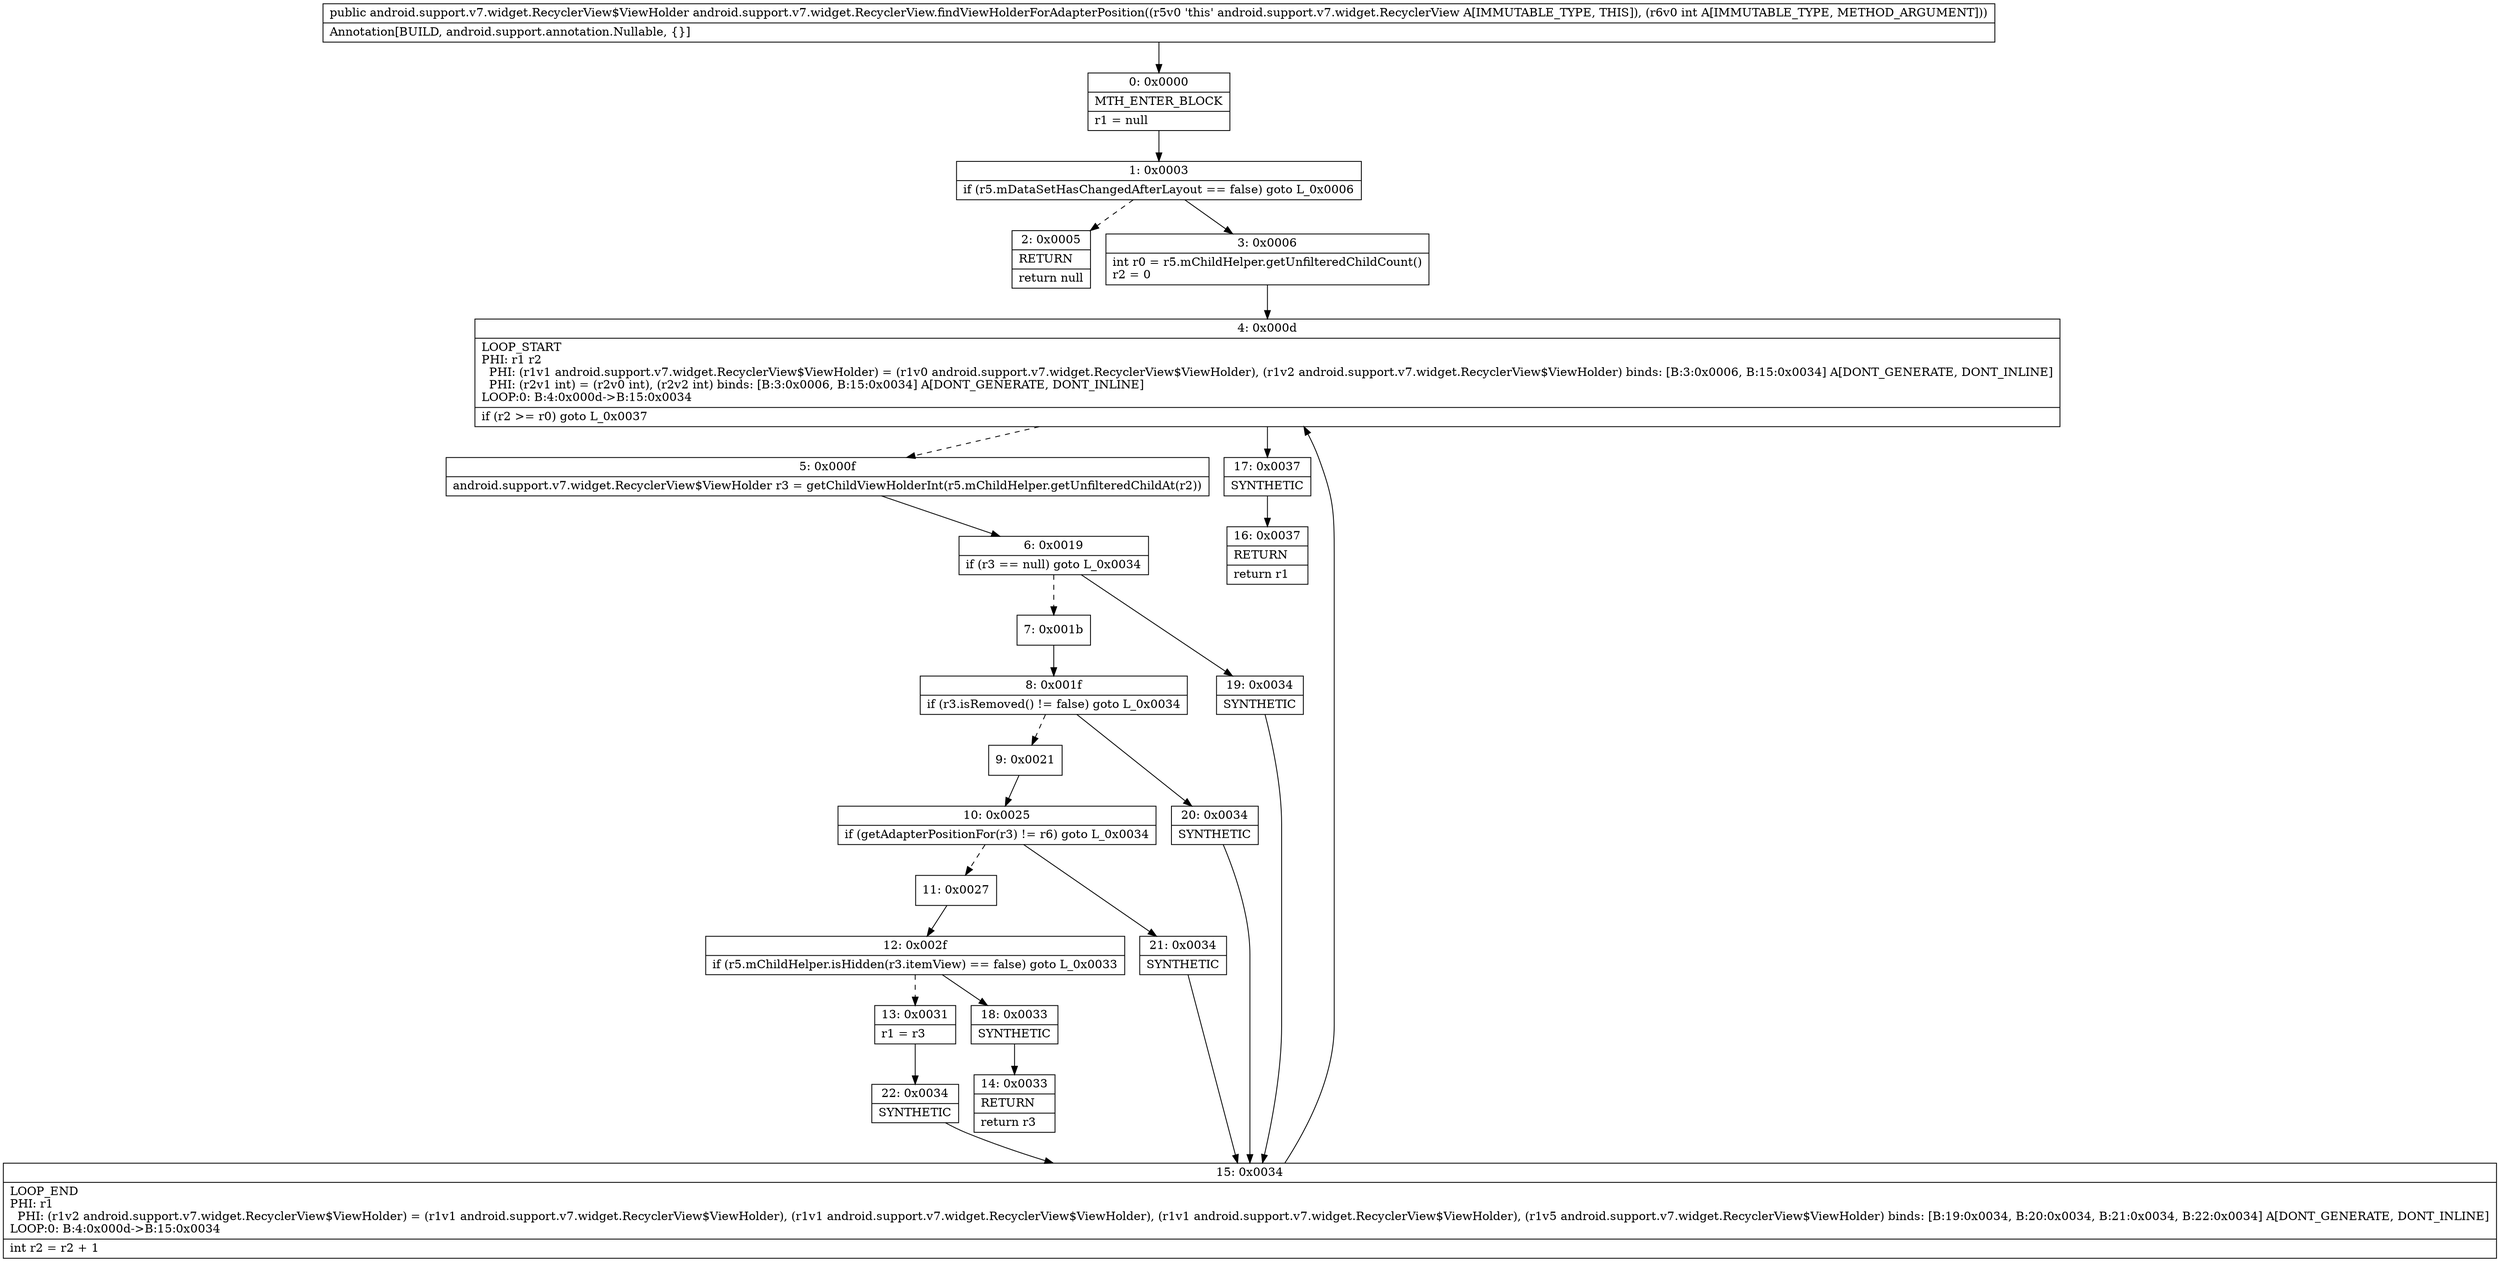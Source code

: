 digraph "CFG forandroid.support.v7.widget.RecyclerView.findViewHolderForAdapterPosition(I)Landroid\/support\/v7\/widget\/RecyclerView$ViewHolder;" {
Node_0 [shape=record,label="{0\:\ 0x0000|MTH_ENTER_BLOCK\l|r1 = null\l}"];
Node_1 [shape=record,label="{1\:\ 0x0003|if (r5.mDataSetHasChangedAfterLayout == false) goto L_0x0006\l}"];
Node_2 [shape=record,label="{2\:\ 0x0005|RETURN\l|return null\l}"];
Node_3 [shape=record,label="{3\:\ 0x0006|int r0 = r5.mChildHelper.getUnfilteredChildCount()\lr2 = 0\l}"];
Node_4 [shape=record,label="{4\:\ 0x000d|LOOP_START\lPHI: r1 r2 \l  PHI: (r1v1 android.support.v7.widget.RecyclerView$ViewHolder) = (r1v0 android.support.v7.widget.RecyclerView$ViewHolder), (r1v2 android.support.v7.widget.RecyclerView$ViewHolder) binds: [B:3:0x0006, B:15:0x0034] A[DONT_GENERATE, DONT_INLINE]\l  PHI: (r2v1 int) = (r2v0 int), (r2v2 int) binds: [B:3:0x0006, B:15:0x0034] A[DONT_GENERATE, DONT_INLINE]\lLOOP:0: B:4:0x000d\-\>B:15:0x0034\l|if (r2 \>= r0) goto L_0x0037\l}"];
Node_5 [shape=record,label="{5\:\ 0x000f|android.support.v7.widget.RecyclerView$ViewHolder r3 = getChildViewHolderInt(r5.mChildHelper.getUnfilteredChildAt(r2))\l}"];
Node_6 [shape=record,label="{6\:\ 0x0019|if (r3 == null) goto L_0x0034\l}"];
Node_7 [shape=record,label="{7\:\ 0x001b}"];
Node_8 [shape=record,label="{8\:\ 0x001f|if (r3.isRemoved() != false) goto L_0x0034\l}"];
Node_9 [shape=record,label="{9\:\ 0x0021}"];
Node_10 [shape=record,label="{10\:\ 0x0025|if (getAdapterPositionFor(r3) != r6) goto L_0x0034\l}"];
Node_11 [shape=record,label="{11\:\ 0x0027}"];
Node_12 [shape=record,label="{12\:\ 0x002f|if (r5.mChildHelper.isHidden(r3.itemView) == false) goto L_0x0033\l}"];
Node_13 [shape=record,label="{13\:\ 0x0031|r1 = r3\l}"];
Node_14 [shape=record,label="{14\:\ 0x0033|RETURN\l|return r3\l}"];
Node_15 [shape=record,label="{15\:\ 0x0034|LOOP_END\lPHI: r1 \l  PHI: (r1v2 android.support.v7.widget.RecyclerView$ViewHolder) = (r1v1 android.support.v7.widget.RecyclerView$ViewHolder), (r1v1 android.support.v7.widget.RecyclerView$ViewHolder), (r1v1 android.support.v7.widget.RecyclerView$ViewHolder), (r1v5 android.support.v7.widget.RecyclerView$ViewHolder) binds: [B:19:0x0034, B:20:0x0034, B:21:0x0034, B:22:0x0034] A[DONT_GENERATE, DONT_INLINE]\lLOOP:0: B:4:0x000d\-\>B:15:0x0034\l|int r2 = r2 + 1\l}"];
Node_16 [shape=record,label="{16\:\ 0x0037|RETURN\l|return r1\l}"];
Node_17 [shape=record,label="{17\:\ 0x0037|SYNTHETIC\l}"];
Node_18 [shape=record,label="{18\:\ 0x0033|SYNTHETIC\l}"];
Node_19 [shape=record,label="{19\:\ 0x0034|SYNTHETIC\l}"];
Node_20 [shape=record,label="{20\:\ 0x0034|SYNTHETIC\l}"];
Node_21 [shape=record,label="{21\:\ 0x0034|SYNTHETIC\l}"];
Node_22 [shape=record,label="{22\:\ 0x0034|SYNTHETIC\l}"];
MethodNode[shape=record,label="{public android.support.v7.widget.RecyclerView$ViewHolder android.support.v7.widget.RecyclerView.findViewHolderForAdapterPosition((r5v0 'this' android.support.v7.widget.RecyclerView A[IMMUTABLE_TYPE, THIS]), (r6v0 int A[IMMUTABLE_TYPE, METHOD_ARGUMENT]))  | Annotation[BUILD, android.support.annotation.Nullable, \{\}]\l}"];
MethodNode -> Node_0;
Node_0 -> Node_1;
Node_1 -> Node_2[style=dashed];
Node_1 -> Node_3;
Node_3 -> Node_4;
Node_4 -> Node_5[style=dashed];
Node_4 -> Node_17;
Node_5 -> Node_6;
Node_6 -> Node_7[style=dashed];
Node_6 -> Node_19;
Node_7 -> Node_8;
Node_8 -> Node_9[style=dashed];
Node_8 -> Node_20;
Node_9 -> Node_10;
Node_10 -> Node_11[style=dashed];
Node_10 -> Node_21;
Node_11 -> Node_12;
Node_12 -> Node_13[style=dashed];
Node_12 -> Node_18;
Node_13 -> Node_22;
Node_15 -> Node_4;
Node_17 -> Node_16;
Node_18 -> Node_14;
Node_19 -> Node_15;
Node_20 -> Node_15;
Node_21 -> Node_15;
Node_22 -> Node_15;
}

